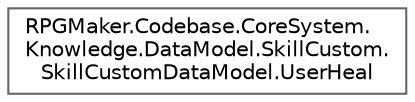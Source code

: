 digraph "クラス階層図"
{
 // LATEX_PDF_SIZE
  bgcolor="transparent";
  edge [fontname=Helvetica,fontsize=10,labelfontname=Helvetica,labelfontsize=10];
  node [fontname=Helvetica,fontsize=10,shape=box,height=0.2,width=0.4];
  rankdir="LR";
  Node0 [id="Node000000",label="RPGMaker.Codebase.CoreSystem.\lKnowledge.DataModel.SkillCustom.\lSkillCustomDataModel.UserHeal",height=0.2,width=0.4,color="grey40", fillcolor="white", style="filled",URL="$d2/d19/class_r_p_g_maker_1_1_codebase_1_1_core_system_1_1_knowledge_1_1_data_model_1_1_skill_custom_1_19059c7b1dfb9ba8a2499daf540dc1d93.html",tooltip=" "];
}
